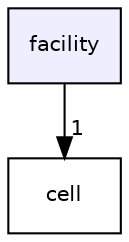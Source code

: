 digraph "facility" {
  compound=true
  node [ fontsize="10", fontname="Helvetica"];
  edge [ labelfontsize="10", labelfontname="Helvetica"];
  dir_f908cf4a60302c78d5369cbdd4fdfced [shape=box, label="facility", style="filled", fillcolor="#eeeeff", pencolor="black", URL="dir_f908cf4a60302c78d5369cbdd4fdfced.html"];
  dir_954cf860a87f6260dca429ec249db3c8 [shape=box label="cell" URL="dir_954cf860a87f6260dca429ec249db3c8.html"];
  dir_f908cf4a60302c78d5369cbdd4fdfced->dir_954cf860a87f6260dca429ec249db3c8 [headlabel="1", labeldistance=1.5 headhref="dir_000017_000006.html"];
}

